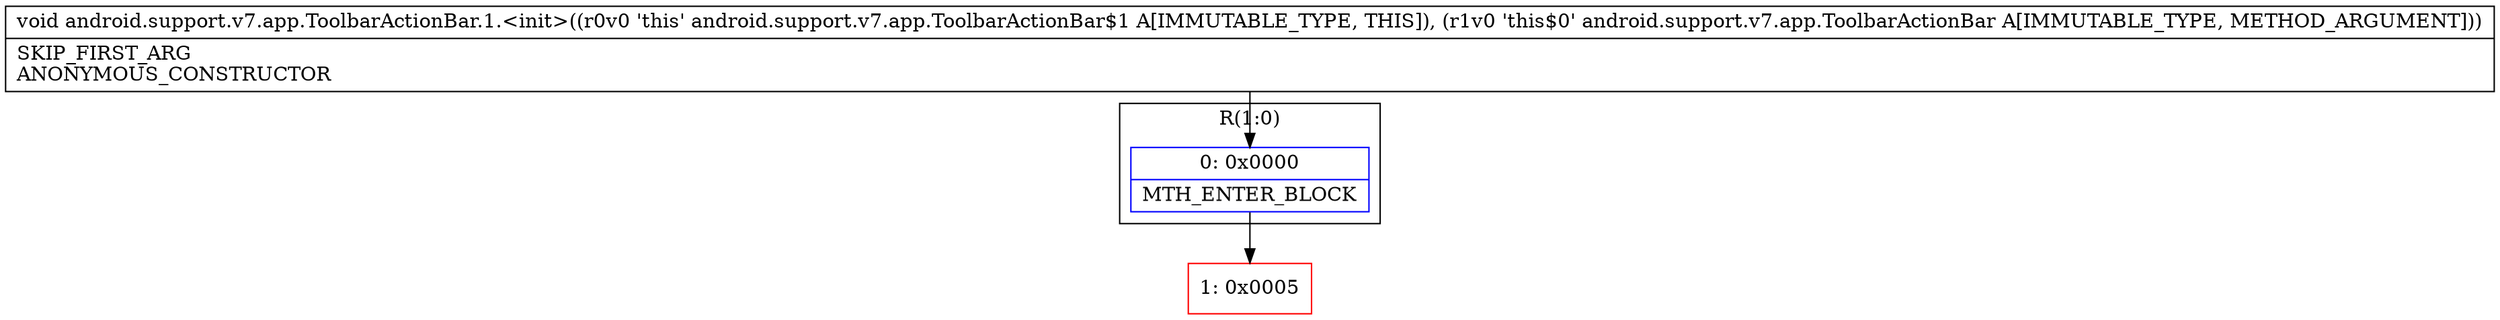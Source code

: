 digraph "CFG forandroid.support.v7.app.ToolbarActionBar.1.\<init\>(Landroid\/support\/v7\/app\/ToolbarActionBar;)V" {
subgraph cluster_Region_893290853 {
label = "R(1:0)";
node [shape=record,color=blue];
Node_0 [shape=record,label="{0\:\ 0x0000|MTH_ENTER_BLOCK\l}"];
}
Node_1 [shape=record,color=red,label="{1\:\ 0x0005}"];
MethodNode[shape=record,label="{void android.support.v7.app.ToolbarActionBar.1.\<init\>((r0v0 'this' android.support.v7.app.ToolbarActionBar$1 A[IMMUTABLE_TYPE, THIS]), (r1v0 'this$0' android.support.v7.app.ToolbarActionBar A[IMMUTABLE_TYPE, METHOD_ARGUMENT]))  | SKIP_FIRST_ARG\lANONYMOUS_CONSTRUCTOR\l}"];
MethodNode -> Node_0;
Node_0 -> Node_1;
}

